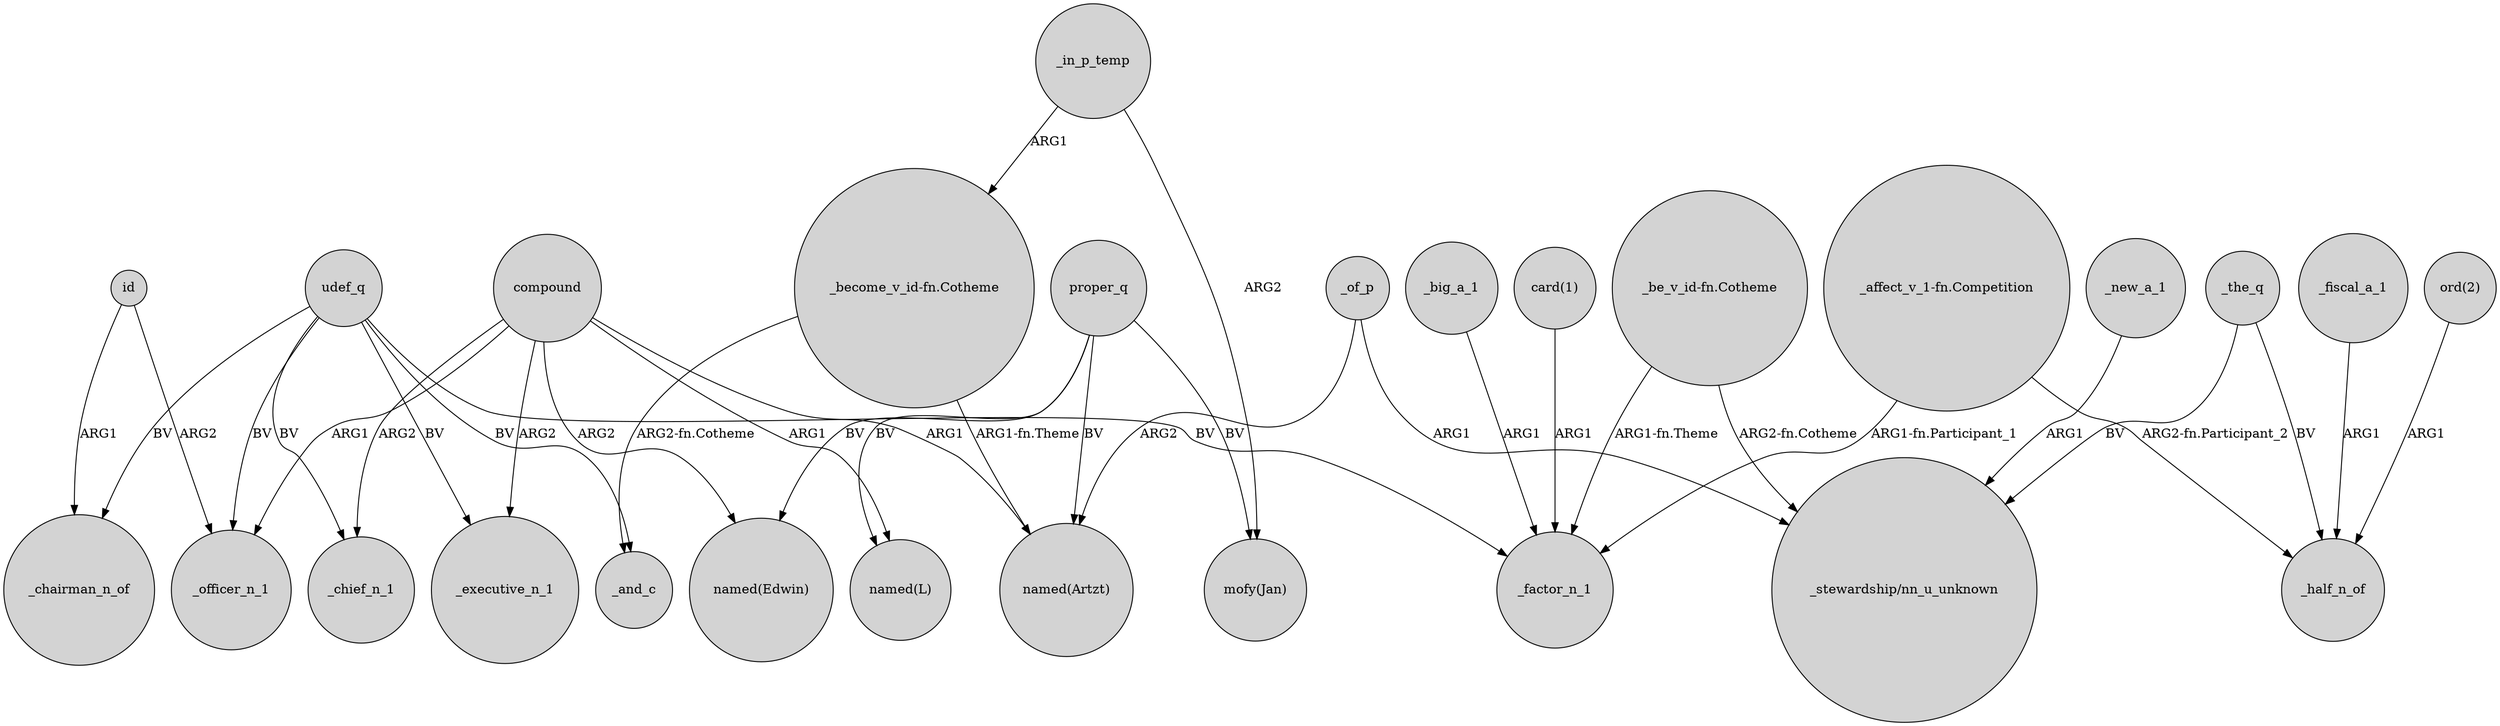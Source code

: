 digraph {
	node [shape=circle style=filled]
	_big_a_1 -> _factor_n_1 [label=ARG1]
	_in_p_temp -> "_become_v_id-fn.Cotheme" [label=ARG1]
	id -> _chairman_n_of [label=ARG1]
	compound -> "named(Edwin)" [label=ARG2]
	proper_q -> "mofy(Jan)" [label=BV]
	compound -> _chief_n_1 [label=ARG2]
	_fiscal_a_1 -> _half_n_of [label=ARG1]
	"ord(2)" -> _half_n_of [label=ARG1]
	udef_q -> _chairman_n_of [label=BV]
	udef_q -> _chief_n_1 [label=BV]
	"_be_v_id-fn.Cotheme" -> "_stewardship/nn_u_unknown" [label="ARG2-fn.Cotheme"]
	"_become_v_id-fn.Cotheme" -> "named(Artzt)" [label="ARG1-fn.Theme"]
	udef_q -> _and_c [label=BV]
	_the_q -> "_stewardship/nn_u_unknown" [label=BV]
	proper_q -> "named(Edwin)" [label=BV]
	udef_q -> _executive_n_1 [label=BV]
	"_be_v_id-fn.Cotheme" -> _factor_n_1 [label="ARG1-fn.Theme"]
	"_affect_v_1-fn.Competition" -> _factor_n_1 [label="ARG1-fn.Participant_1"]
	udef_q -> _factor_n_1 [label=BV]
	proper_q -> "named(Artzt)" [label=BV]
	"_become_v_id-fn.Cotheme" -> _and_c [label="ARG2-fn.Cotheme"]
	_the_q -> _half_n_of [label=BV]
	compound -> _officer_n_1 [label=ARG1]
	udef_q -> _officer_n_1 [label=BV]
	_new_a_1 -> "_stewardship/nn_u_unknown" [label=ARG1]
	proper_q -> "named(L)" [label=BV]
	"card(1)" -> _factor_n_1 [label=ARG1]
	_of_p -> "_stewardship/nn_u_unknown" [label=ARG1]
	compound -> "named(Artzt)" [label=ARG1]
	_in_p_temp -> "mofy(Jan)" [label=ARG2]
	compound -> "named(L)" [label=ARG1]
	_of_p -> "named(Artzt)" [label=ARG2]
	id -> _officer_n_1 [label=ARG2]
	compound -> _executive_n_1 [label=ARG2]
	"_affect_v_1-fn.Competition" -> _half_n_of [label="ARG2-fn.Participant_2"]
}
